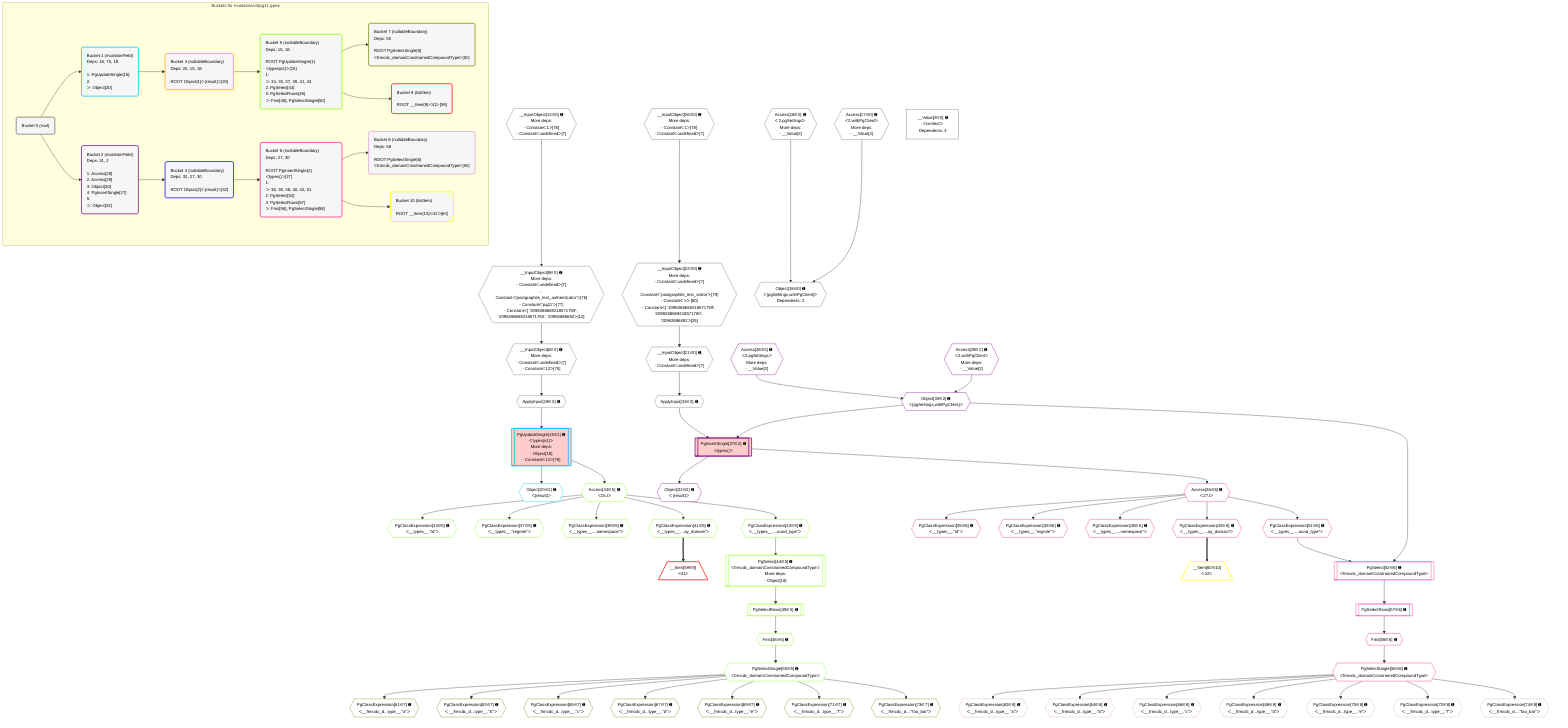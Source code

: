 %%{init: {'themeVariables': { 'fontSize': '12px'}}}%%
graph TD
    classDef path fill:#eee,stroke:#000,color:#000
    classDef plan fill:#fff,stroke-width:1px,color:#000
    classDef itemplan fill:#fff,stroke-width:2px,color:#000
    classDef unbatchedplan fill:#dff,stroke-width:1px,color:#000
    classDef sideeffectplan fill:#fcc,stroke-width:2px,color:#000
    classDef bucket fill:#f6f6f6,color:#000,stroke-width:2px,text-align:left

    subgraph "Buckets for mutations/v4/pg11.types"
    Bucket0("Bucket 0 (root)"):::bucket
    Bucket1("Bucket 1 (mutationField)<br />Deps: 18, 75, 19<br /><br />1: PgUpdateSingle[15]<br />2: <br />ᐳ: Object[20]"):::bucket
    Bucket2("Bucket 2 (mutationField)<br />Deps: 31, 2<br /><br />1: Access[28]<br />2: Access[29]<br />3: Object[30]<br />4: PgInsertSingle[27]<br />5: <br />ᐳ: Object[32]"):::bucket
    Bucket3("Bucket 3 (nullableBoundary)<br />Deps: 20, 15, 18<br /><br />ROOT Object{1}ᐸ{result}ᐳ[20]"):::bucket
    Bucket4("Bucket 4 (nullableBoundary)<br />Deps: 32, 27, 30<br /><br />ROOT Object{2}ᐸ{result}ᐳ[32]"):::bucket
    Bucket5("Bucket 5 (nullableBoundary)<br />Deps: 15, 18<br /><br />ROOT PgUpdateSingle{1}ᐸtypes(id;)ᐳ[15]<br />1: <br />ᐳ: 34, 33, 37, 39, 41, 43<br />2: PgSelect[44]<br />3: PgSelectRows[49]<br />ᐳ: First[48], PgSelectSingle[50]"):::bucket
    Bucket6("Bucket 6 (nullableBoundary)<br />Deps: 27, 30<br /><br />ROOT PgInsertSingle{2}ᐸtypes()ᐳ[27]<br />1: <br />ᐳ: 36, 35, 38, 40, 42, 51<br />2: PgSelect[52]<br />3: PgSelectRows[57]<br />ᐳ: First[56], PgSelectSingle[58]"):::bucket
    Bucket7("Bucket 7 (nullableBoundary)<br />Deps: 50<br /><br />ROOT PgSelectSingle{5}ᐸfrmcdc_domainConstrainedCompoundTypeᐳ[50]"):::bucket
    Bucket8("Bucket 8 (nullableBoundary)<br />Deps: 58<br /><br />ROOT PgSelectSingle{6}ᐸfrmcdc_domainConstrainedCompoundTypeᐳ[58]"):::bucket
    Bucket9("Bucket 9 (listItem)<br /><br />ROOT __Item{9}ᐸ41ᐳ[59]"):::bucket
    Bucket10("Bucket 10 (listItem)<br /><br />ROOT __Item{10}ᐸ42ᐳ[60]"):::bucket
    end
    Bucket0 --> Bucket1 & Bucket2
    Bucket1 --> Bucket3
    Bucket2 --> Bucket4
    Bucket3 --> Bucket5
    Bucket4 --> Bucket6
    Bucket5 --> Bucket7 & Bucket9
    Bucket6 --> Bucket8 & Bucket10

    %% plan dependencies
    __InputObject9{{"__InputObject[9∈0] ➊<br />More deps:<br />- Constantᐸundefinedᐳ[7]<br />- Constantᐸ'postgraphile_test_authenticator'ᐳ[76]<br />- Constantᐸ'pg11'ᐳ[77]<br />- Constantᐸ[ '2098288669218571759', '2098288669218571760', '20982886692ᐳ[12]"}}:::plan
    __InputObject13{{"__InputObject[13∈0] ➊<br />More deps:<br />- Constantᐸ1ᐳ[78]<br />- Constantᐸundefinedᐳ[7]"}}:::plan
    __InputObject13 --> __InputObject9
    __InputObject22{{"__InputObject[22∈0] ➊<br />More deps:<br />- Constantᐸundefinedᐳ[7]<br />- Constantᐸ'postgraphile_test_visitor'ᐳ[79]<br />- Constantᐸ'c'ᐳ[80]<br />- Constantᐸ[ '2098288669218571759', '2098288669218571760', '20982886692ᐳ[25]"}}:::plan
    __InputObject26{{"__InputObject[26∈0] ➊<br />More deps:<br />- Constantᐸ1ᐳ[78]<br />- Constantᐸundefinedᐳ[7]"}}:::plan
    __InputObject26 --> __InputObject22
    __InputObject6{{"__InputObject[6∈0] ➊<br />More deps:<br />- Constantᐸundefinedᐳ[7]<br />- Constantᐸ12ᐳ[75]"}}:::plan
    __InputObject9 --> __InputObject6
    Object18{{"Object[18∈0] ➊<br />ᐸ{pgSettings,withPgClient}ᐳ<br />Dependents: 2"}}:::plan
    Access16{{"Access[16∈0] ➊<br />ᐸ2.pgSettingsᐳ<br />More deps:<br />- __Value[2]"}}:::plan
    Access17{{"Access[17∈0] ➊<br />ᐸ2.withPgClientᐳ<br />More deps:<br />- __Value[2]"}}:::plan
    Access16 & Access17 --> Object18
    __InputObject21{{"__InputObject[21∈0] ➊<br />More deps:<br />- Constantᐸundefinedᐳ[7]"}}:::plan
    __InputObject22 --> __InputObject21
    ApplyInput19{{"ApplyInput[19∈0] ➊"}}:::plan
    __InputObject6 --> ApplyInput19
    ApplyInput31{{"ApplyInput[31∈0] ➊"}}:::plan
    __InputObject21 --> ApplyInput31
    __Value2["__Value[2∈0] ➊<br />ᐸcontextᐳ<br />Dependents: 4"]:::plan
    PgUpdateSingle15[["PgUpdateSingle[15∈1] ➊<br />ᐸtypes(id;)ᐳ<br />More deps:<br />- Object[18]<br />- Constantᐸ12ᐳ[75]"]]:::sideeffectplan
    ApplyInput19 --> PgUpdateSingle15
    Object20{{"Object[20∈1] ➊<br />ᐸ{result}ᐳ"}}:::plan
    PgUpdateSingle15 --> Object20
    PgInsertSingle27[["PgInsertSingle[27∈2] ➊<br />ᐸtypes()ᐳ"]]:::sideeffectplan
    Object30{{"Object[30∈2] ➊<br />ᐸ{pgSettings,withPgClient}ᐳ"}}:::plan
    Object30 & ApplyInput31 --> PgInsertSingle27
    Access28{{"Access[28∈2] ➊<br />ᐸ2.pgSettingsᐳ<br />More deps:<br />- __Value[2]"}}:::plan
    Access29{{"Access[29∈2] ➊<br />ᐸ2.withPgClientᐳ<br />More deps:<br />- __Value[2]"}}:::plan
    Access28 & Access29 --> Object30
    Object32{{"Object[32∈2] ➊<br />ᐸ{result}ᐳ"}}:::plan
    PgInsertSingle27 --> Object32
    PgSelect44[["PgSelect[44∈5] ➊<br />ᐸfrmcdc_domainConstrainedCompoundTypeᐳ<br />More deps:<br />- Object[18]"]]:::plan
    PgClassExpression43{{"PgClassExpression[43∈5] ➊<br />ᐸ__types__....ound_type”ᐳ"}}:::plan
    PgClassExpression43 --> PgSelect44
    PgClassExpression33{{"PgClassExpression[33∈5] ➊<br />ᐸ__types__.”id”ᐳ"}}:::plan
    Access34{{"Access[34∈5] ➊<br />ᐸ15.tᐳ"}}:::plan
    Access34 --> PgClassExpression33
    PgUpdateSingle15 --> Access34
    PgClassExpression37{{"PgClassExpression[37∈5] ➊<br />ᐸ__types__.”regrole”ᐳ"}}:::plan
    Access34 --> PgClassExpression37
    PgClassExpression39{{"PgClassExpression[39∈5] ➊<br />ᐸ__types__....namespace”ᐳ"}}:::plan
    Access34 --> PgClassExpression39
    PgClassExpression41{{"PgClassExpression[41∈5] ➊<br />ᐸ__types__....ay_domain”ᐳ"}}:::plan
    Access34 --> PgClassExpression41
    Access34 --> PgClassExpression43
    First48{{"First[48∈5] ➊"}}:::plan
    PgSelectRows49[["PgSelectRows[49∈5] ➊"]]:::plan
    PgSelectRows49 --> First48
    PgSelect44 --> PgSelectRows49
    PgSelectSingle50{{"PgSelectSingle[50∈5] ➊<br />ᐸfrmcdc_domainConstrainedCompoundTypeᐳ"}}:::plan
    First48 --> PgSelectSingle50
    PgSelect52[["PgSelect[52∈6] ➊<br />ᐸfrmcdc_domainConstrainedCompoundTypeᐳ"]]:::plan
    PgClassExpression51{{"PgClassExpression[51∈6] ➊<br />ᐸ__types__....ound_type”ᐳ"}}:::plan
    Object30 & PgClassExpression51 --> PgSelect52
    PgClassExpression35{{"PgClassExpression[35∈6] ➊<br />ᐸ__types__.”id”ᐳ"}}:::plan
    Access36{{"Access[36∈6] ➊<br />ᐸ27.tᐳ"}}:::plan
    Access36 --> PgClassExpression35
    PgInsertSingle27 --> Access36
    PgClassExpression38{{"PgClassExpression[38∈6] ➊<br />ᐸ__types__.”regrole”ᐳ"}}:::plan
    Access36 --> PgClassExpression38
    PgClassExpression40{{"PgClassExpression[40∈6] ➊<br />ᐸ__types__....namespace”ᐳ"}}:::plan
    Access36 --> PgClassExpression40
    PgClassExpression42{{"PgClassExpression[42∈6] ➊<br />ᐸ__types__....ay_domain”ᐳ"}}:::plan
    Access36 --> PgClassExpression42
    Access36 --> PgClassExpression51
    First56{{"First[56∈6] ➊"}}:::plan
    PgSelectRows57[["PgSelectRows[57∈6] ➊"]]:::plan
    PgSelectRows57 --> First56
    PgSelect52 --> PgSelectRows57
    PgSelectSingle58{{"PgSelectSingle[58∈6] ➊<br />ᐸfrmcdc_domainConstrainedCompoundTypeᐳ"}}:::plan
    First56 --> PgSelectSingle58
    PgClassExpression61{{"PgClassExpression[61∈7] ➊<br />ᐸ__frmcdc_d...type__.”a”ᐳ"}}:::plan
    PgSelectSingle50 --> PgClassExpression61
    PgClassExpression63{{"PgClassExpression[63∈7] ➊<br />ᐸ__frmcdc_d...type__.”b”ᐳ"}}:::plan
    PgSelectSingle50 --> PgClassExpression63
    PgClassExpression65{{"PgClassExpression[65∈7] ➊<br />ᐸ__frmcdc_d...type__.”c”ᐳ"}}:::plan
    PgSelectSingle50 --> PgClassExpression65
    PgClassExpression67{{"PgClassExpression[67∈7] ➊<br />ᐸ__frmcdc_d...type__.”d”ᐳ"}}:::plan
    PgSelectSingle50 --> PgClassExpression67
    PgClassExpression69{{"PgClassExpression[69∈7] ➊<br />ᐸ__frmcdc_d...type__.”e”ᐳ"}}:::plan
    PgSelectSingle50 --> PgClassExpression69
    PgClassExpression71{{"PgClassExpression[71∈7] ➊<br />ᐸ__frmcdc_d...type__.”f”ᐳ"}}:::plan
    PgSelectSingle50 --> PgClassExpression71
    PgClassExpression73{{"PgClassExpression[73∈7] ➊<br />ᐸ__frmcdc_d....”foo_bar”ᐳ"}}:::plan
    PgSelectSingle50 --> PgClassExpression73
    PgClassExpression62{{"PgClassExpression[62∈8] ➊<br />ᐸ__frmcdc_d...type__.”a”ᐳ"}}:::plan
    PgSelectSingle58 --> PgClassExpression62
    PgClassExpression64{{"PgClassExpression[64∈8] ➊<br />ᐸ__frmcdc_d...type__.”b”ᐳ"}}:::plan
    PgSelectSingle58 --> PgClassExpression64
    PgClassExpression66{{"PgClassExpression[66∈8] ➊<br />ᐸ__frmcdc_d...type__.”c”ᐳ"}}:::plan
    PgSelectSingle58 --> PgClassExpression66
    PgClassExpression68{{"PgClassExpression[68∈8] ➊<br />ᐸ__frmcdc_d...type__.”d”ᐳ"}}:::plan
    PgSelectSingle58 --> PgClassExpression68
    PgClassExpression70{{"PgClassExpression[70∈8] ➊<br />ᐸ__frmcdc_d...type__.”e”ᐳ"}}:::plan
    PgSelectSingle58 --> PgClassExpression70
    PgClassExpression72{{"PgClassExpression[72∈8] ➊<br />ᐸ__frmcdc_d...type__.”f”ᐳ"}}:::plan
    PgSelectSingle58 --> PgClassExpression72
    PgClassExpression74{{"PgClassExpression[74∈8] ➊<br />ᐸ__frmcdc_d....”foo_bar”ᐳ"}}:::plan
    PgSelectSingle58 --> PgClassExpression74
    __Item59[/"__Item[59∈9]<br />ᐸ41ᐳ"\]:::itemplan
    PgClassExpression41 ==> __Item59
    __Item60[/"__Item[60∈10]<br />ᐸ42ᐳ"\]:::itemplan
    PgClassExpression42 ==> __Item60

    %% define steps
    classDef bucket0 stroke:#696969
    class Bucket0,__Value2,__InputObject6,__InputObject9,__InputObject13,Access16,Access17,Object18,ApplyInput19,__InputObject21,__InputObject22,__InputObject26,ApplyInput31 bucket0
    classDef bucket1 stroke:#00bfff
    class Bucket1,PgUpdateSingle15,Object20 bucket1
    classDef bucket2 stroke:#7f007f
    class Bucket2,PgInsertSingle27,Access28,Access29,Object30,Object32 bucket2
    classDef bucket3 stroke:#ffa500
    class Bucket3 bucket3
    classDef bucket4 stroke:#0000ff
    class Bucket4 bucket4
    classDef bucket5 stroke:#7fff00
    class Bucket5,PgClassExpression33,Access34,PgClassExpression37,PgClassExpression39,PgClassExpression41,PgClassExpression43,PgSelect44,First48,PgSelectRows49,PgSelectSingle50 bucket5
    classDef bucket6 stroke:#ff1493
    class Bucket6,PgClassExpression35,Access36,PgClassExpression38,PgClassExpression40,PgClassExpression42,PgClassExpression51,PgSelect52,First56,PgSelectRows57,PgSelectSingle58 bucket6
    classDef bucket7 stroke:#808000
    class Bucket7,PgClassExpression61,PgClassExpression63,PgClassExpression65,PgClassExpression67,PgClassExpression69,PgClassExpression71,PgClassExpression73 bucket7
    classDef bucket8 stroke:#dda0dd
    class Bucket8,PgClassExpression62,PgClassExpression64,PgClassExpression66,PgClassExpression68,PgClassExpression70,PgClassExpression72,PgClassExpression74 bucket8
    classDef bucket9 stroke:#ff0000
    class Bucket9,__Item59 bucket9
    classDef bucket10 stroke:#ffff00
    class Bucket10,__Item60 bucket10
